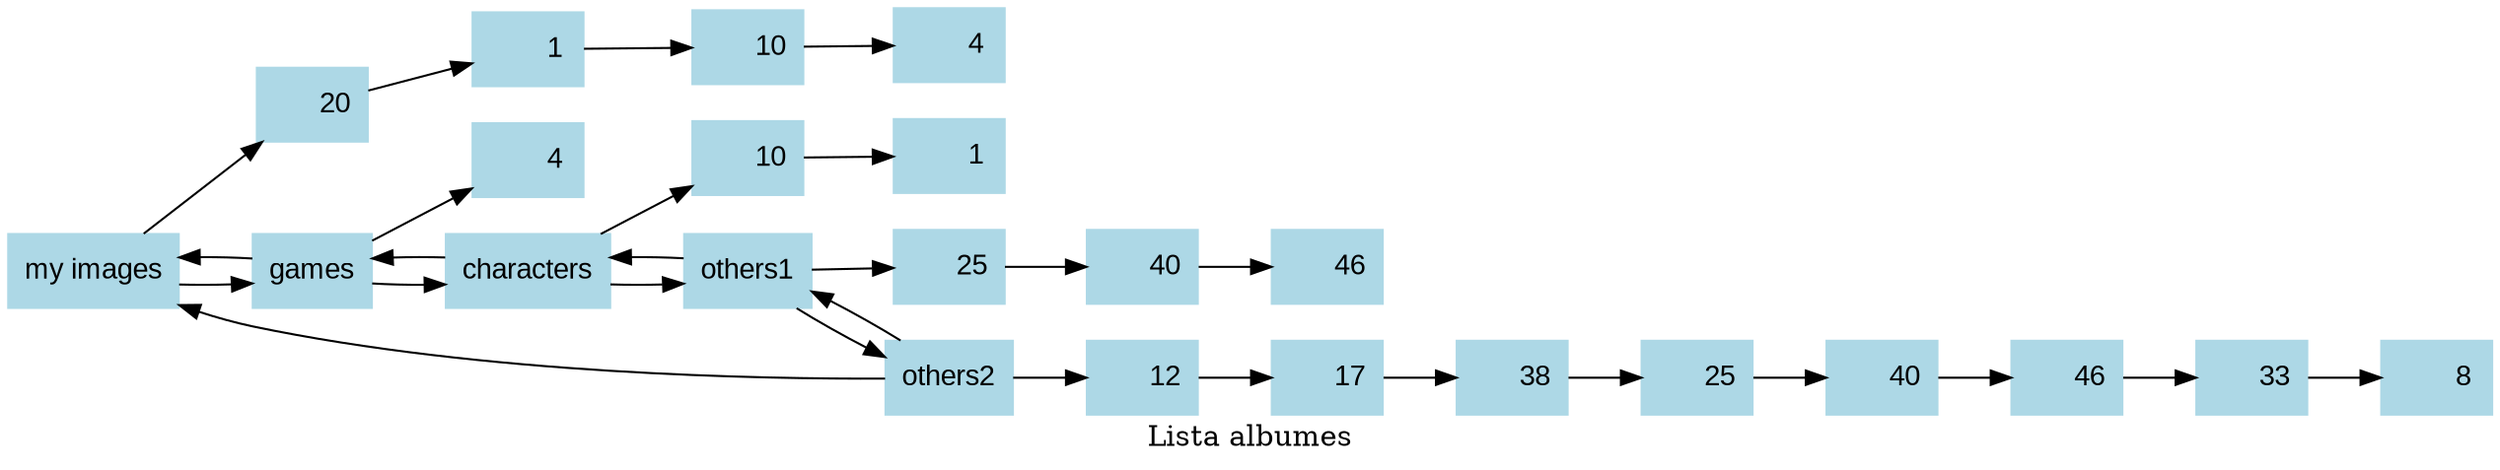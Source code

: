  digraph G {
 label ="Lista albumes"
 color=orange
 node [shape = box, fontname = "Arial", style = filled, color = "lightblue"]
 "Nodo    0"[label = "my images"]
 "Nodo    1"[label = "      20"]
 "Nodo    0" -> "Nodo    1";
 "Nodo    3"[label = "       1"]
 "Nodo    1" -> "Nodo    3";
 "Nodo    5"[label = "      10"]
 "Nodo    3" -> "Nodo    5";
 "Nodo    7"[label = "       4"]
 "Nodo    5" -> "Nodo    7";
 "Nodo    9"[label = "games"]
 "Nodo   10"[label = "       4"]
 "Nodo    9" -> "Nodo   10";
 "Nodo    0" -> "Nodo    9";"Nodo    9" -> "Nodo    0";
 "Nodo   12"[label = "characters"]
 "Nodo   13"[label = "      10"]
 "Nodo   12" -> "Nodo   13";
 "Nodo   15"[label = "       1"]
 "Nodo   13" -> "Nodo   15";
 "Nodo    9" -> "Nodo   12";"Nodo   12" -> "Nodo    9";
 "Nodo   17"[label = "others1"]
 "Nodo   18"[label = "      25"]
 "Nodo   17" -> "Nodo   18";
 "Nodo   20"[label = "      40"]
 "Nodo   18" -> "Nodo   20";
 "Nodo   22"[label = "      46"]
 "Nodo   20" -> "Nodo   22";
 "Nodo   12" -> "Nodo   17";"Nodo   17" -> "Nodo   12";
 "Nodo   24"[label = "others2"]
 "Nodo   25"[label = "      12"]
 "Nodo   24" -> "Nodo   25";
 "Nodo   27"[label = "      17"]
 "Nodo   25" -> "Nodo   27";
 "Nodo   29"[label = "      38"]
 "Nodo   27" -> "Nodo   29";
 "Nodo   31"[label = "      25"]
 "Nodo   29" -> "Nodo   31";
 "Nodo   33"[label = "      40"]
 "Nodo   31" -> "Nodo   33";
 "Nodo   35"[label = "      46"]
 "Nodo   33" -> "Nodo   35";
 "Nodo   37"[label = "      33"]
 "Nodo   35" -> "Nodo   37";
 "Nodo   39"[label = "       8"]
 "Nodo   37" -> "Nodo   39";
 "Nodo   17" -> "Nodo   24";"Nodo   24" -> "Nodo   17";
 "Nodo   24" -> "Nodo    0";
 rankdir=LR
 }
